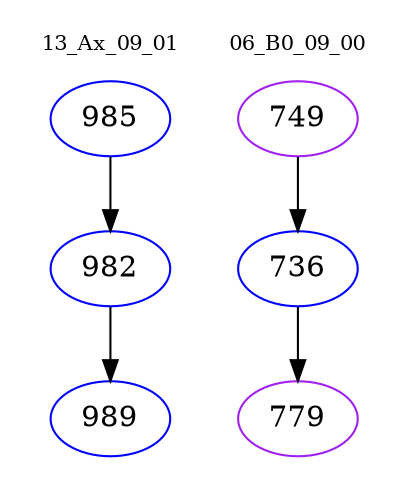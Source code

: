 digraph{
subgraph cluster_0 {
color = white
label = "13_Ax_09_01";
fontsize=10;
T0_985 [label="985", color="blue"]
T0_985 -> T0_982 [color="black"]
T0_982 [label="982", color="blue"]
T0_982 -> T0_989 [color="black"]
T0_989 [label="989", color="blue"]
}
subgraph cluster_1 {
color = white
label = "06_B0_09_00";
fontsize=10;
T1_749 [label="749", color="purple"]
T1_749 -> T1_736 [color="black"]
T1_736 [label="736", color="blue"]
T1_736 -> T1_779 [color="black"]
T1_779 [label="779", color="purple"]
}
}
